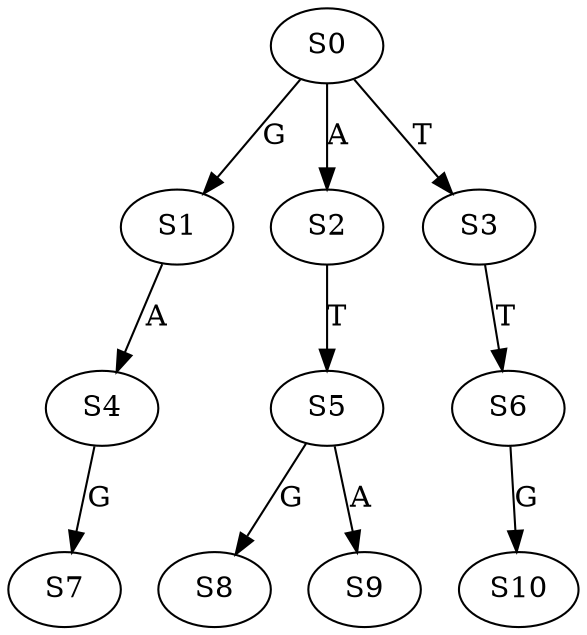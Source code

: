 strict digraph  {
	S0 -> S1 [ label = G ];
	S0 -> S2 [ label = A ];
	S0 -> S3 [ label = T ];
	S1 -> S4 [ label = A ];
	S2 -> S5 [ label = T ];
	S3 -> S6 [ label = T ];
	S4 -> S7 [ label = G ];
	S5 -> S8 [ label = G ];
	S5 -> S9 [ label = A ];
	S6 -> S10 [ label = G ];
}
